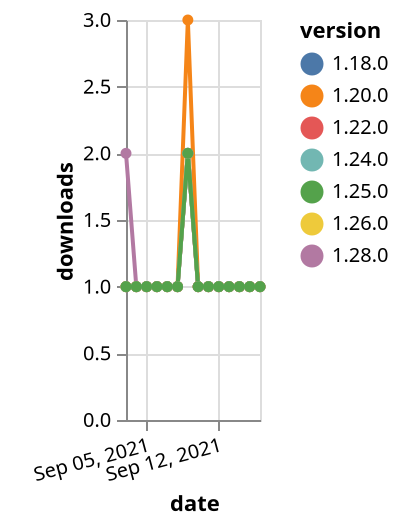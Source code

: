 {"$schema": "https://vega.github.io/schema/vega-lite/v5.json", "description": "A simple bar chart with embedded data.", "data": {"values": [{"date": "2021-09-03", "total": 210, "delta": 1, "version": "1.18.0"}, {"date": "2021-09-04", "total": 211, "delta": 1, "version": "1.18.0"}, {"date": "2021-09-05", "total": 212, "delta": 1, "version": "1.18.0"}, {"date": "2021-09-06", "total": 213, "delta": 1, "version": "1.18.0"}, {"date": "2021-09-07", "total": 214, "delta": 1, "version": "1.18.0"}, {"date": "2021-09-08", "total": 215, "delta": 1, "version": "1.18.0"}, {"date": "2021-09-09", "total": 217, "delta": 2, "version": "1.18.0"}, {"date": "2021-09-10", "total": 218, "delta": 1, "version": "1.18.0"}, {"date": "2021-09-11", "total": 219, "delta": 1, "version": "1.18.0"}, {"date": "2021-09-12", "total": 220, "delta": 1, "version": "1.18.0"}, {"date": "2021-09-13", "total": 221, "delta": 1, "version": "1.18.0"}, {"date": "2021-09-14", "total": 222, "delta": 1, "version": "1.18.0"}, {"date": "2021-09-15", "total": 223, "delta": 1, "version": "1.18.0"}, {"date": "2021-09-16", "total": 224, "delta": 1, "version": "1.18.0"}, {"date": "2021-09-03", "total": 175, "delta": 1, "version": "1.22.0"}, {"date": "2021-09-04", "total": 176, "delta": 1, "version": "1.22.0"}, {"date": "2021-09-05", "total": 177, "delta": 1, "version": "1.22.0"}, {"date": "2021-09-06", "total": 178, "delta": 1, "version": "1.22.0"}, {"date": "2021-09-07", "total": 179, "delta": 1, "version": "1.22.0"}, {"date": "2021-09-08", "total": 180, "delta": 1, "version": "1.22.0"}, {"date": "2021-09-09", "total": 182, "delta": 2, "version": "1.22.0"}, {"date": "2021-09-10", "total": 183, "delta": 1, "version": "1.22.0"}, {"date": "2021-09-11", "total": 184, "delta": 1, "version": "1.22.0"}, {"date": "2021-09-12", "total": 185, "delta": 1, "version": "1.22.0"}, {"date": "2021-09-13", "total": 186, "delta": 1, "version": "1.22.0"}, {"date": "2021-09-14", "total": 187, "delta": 1, "version": "1.22.0"}, {"date": "2021-09-15", "total": 188, "delta": 1, "version": "1.22.0"}, {"date": "2021-09-16", "total": 189, "delta": 1, "version": "1.22.0"}, {"date": "2021-09-03", "total": 119, "delta": 2, "version": "1.28.0"}, {"date": "2021-09-04", "total": 120, "delta": 1, "version": "1.28.0"}, {"date": "2021-09-05", "total": 121, "delta": 1, "version": "1.28.0"}, {"date": "2021-09-06", "total": 122, "delta": 1, "version": "1.28.0"}, {"date": "2021-09-07", "total": 123, "delta": 1, "version": "1.28.0"}, {"date": "2021-09-08", "total": 124, "delta": 1, "version": "1.28.0"}, {"date": "2021-09-09", "total": 126, "delta": 2, "version": "1.28.0"}, {"date": "2021-09-10", "total": 127, "delta": 1, "version": "1.28.0"}, {"date": "2021-09-11", "total": 128, "delta": 1, "version": "1.28.0"}, {"date": "2021-09-12", "total": 129, "delta": 1, "version": "1.28.0"}, {"date": "2021-09-13", "total": 130, "delta": 1, "version": "1.28.0"}, {"date": "2021-09-14", "total": 131, "delta": 1, "version": "1.28.0"}, {"date": "2021-09-15", "total": 132, "delta": 1, "version": "1.28.0"}, {"date": "2021-09-16", "total": 133, "delta": 1, "version": "1.28.0"}, {"date": "2021-09-03", "total": 165, "delta": 1, "version": "1.26.0"}, {"date": "2021-09-04", "total": 166, "delta": 1, "version": "1.26.0"}, {"date": "2021-09-05", "total": 167, "delta": 1, "version": "1.26.0"}, {"date": "2021-09-06", "total": 168, "delta": 1, "version": "1.26.0"}, {"date": "2021-09-07", "total": 169, "delta": 1, "version": "1.26.0"}, {"date": "2021-09-08", "total": 170, "delta": 1, "version": "1.26.0"}, {"date": "2021-09-09", "total": 172, "delta": 2, "version": "1.26.0"}, {"date": "2021-09-10", "total": 173, "delta": 1, "version": "1.26.0"}, {"date": "2021-09-11", "total": 174, "delta": 1, "version": "1.26.0"}, {"date": "2021-09-12", "total": 175, "delta": 1, "version": "1.26.0"}, {"date": "2021-09-13", "total": 176, "delta": 1, "version": "1.26.0"}, {"date": "2021-09-14", "total": 177, "delta": 1, "version": "1.26.0"}, {"date": "2021-09-15", "total": 178, "delta": 1, "version": "1.26.0"}, {"date": "2021-09-16", "total": 179, "delta": 1, "version": "1.26.0"}, {"date": "2021-09-03", "total": 293, "delta": 1, "version": "1.20.0"}, {"date": "2021-09-04", "total": 294, "delta": 1, "version": "1.20.0"}, {"date": "2021-09-05", "total": 295, "delta": 1, "version": "1.20.0"}, {"date": "2021-09-06", "total": 296, "delta": 1, "version": "1.20.0"}, {"date": "2021-09-07", "total": 297, "delta": 1, "version": "1.20.0"}, {"date": "2021-09-08", "total": 298, "delta": 1, "version": "1.20.0"}, {"date": "2021-09-09", "total": 301, "delta": 3, "version": "1.20.0"}, {"date": "2021-09-10", "total": 302, "delta": 1, "version": "1.20.0"}, {"date": "2021-09-11", "total": 303, "delta": 1, "version": "1.20.0"}, {"date": "2021-09-12", "total": 304, "delta": 1, "version": "1.20.0"}, {"date": "2021-09-13", "total": 305, "delta": 1, "version": "1.20.0"}, {"date": "2021-09-14", "total": 306, "delta": 1, "version": "1.20.0"}, {"date": "2021-09-15", "total": 307, "delta": 1, "version": "1.20.0"}, {"date": "2021-09-16", "total": 308, "delta": 1, "version": "1.20.0"}, {"date": "2021-09-03", "total": 148, "delta": 1, "version": "1.24.0"}, {"date": "2021-09-04", "total": 149, "delta": 1, "version": "1.24.0"}, {"date": "2021-09-05", "total": 150, "delta": 1, "version": "1.24.0"}, {"date": "2021-09-06", "total": 151, "delta": 1, "version": "1.24.0"}, {"date": "2021-09-07", "total": 152, "delta": 1, "version": "1.24.0"}, {"date": "2021-09-08", "total": 153, "delta": 1, "version": "1.24.0"}, {"date": "2021-09-09", "total": 155, "delta": 2, "version": "1.24.0"}, {"date": "2021-09-10", "total": 156, "delta": 1, "version": "1.24.0"}, {"date": "2021-09-11", "total": 157, "delta": 1, "version": "1.24.0"}, {"date": "2021-09-12", "total": 158, "delta": 1, "version": "1.24.0"}, {"date": "2021-09-13", "total": 159, "delta": 1, "version": "1.24.0"}, {"date": "2021-09-14", "total": 160, "delta": 1, "version": "1.24.0"}, {"date": "2021-09-15", "total": 161, "delta": 1, "version": "1.24.0"}, {"date": "2021-09-16", "total": 162, "delta": 1, "version": "1.24.0"}, {"date": "2021-09-03", "total": 133, "delta": 1, "version": "1.25.0"}, {"date": "2021-09-04", "total": 134, "delta": 1, "version": "1.25.0"}, {"date": "2021-09-05", "total": 135, "delta": 1, "version": "1.25.0"}, {"date": "2021-09-06", "total": 136, "delta": 1, "version": "1.25.0"}, {"date": "2021-09-07", "total": 137, "delta": 1, "version": "1.25.0"}, {"date": "2021-09-08", "total": 138, "delta": 1, "version": "1.25.0"}, {"date": "2021-09-09", "total": 140, "delta": 2, "version": "1.25.0"}, {"date": "2021-09-10", "total": 141, "delta": 1, "version": "1.25.0"}, {"date": "2021-09-11", "total": 142, "delta": 1, "version": "1.25.0"}, {"date": "2021-09-12", "total": 143, "delta": 1, "version": "1.25.0"}, {"date": "2021-09-13", "total": 144, "delta": 1, "version": "1.25.0"}, {"date": "2021-09-14", "total": 145, "delta": 1, "version": "1.25.0"}, {"date": "2021-09-15", "total": 146, "delta": 1, "version": "1.25.0"}, {"date": "2021-09-16", "total": 147, "delta": 1, "version": "1.25.0"}]}, "width": "container", "mark": {"type": "line", "point": {"filled": true}}, "encoding": {"x": {"field": "date", "type": "temporal", "timeUnit": "yearmonthdate", "title": "date", "axis": {"labelAngle": -15}}, "y": {"field": "delta", "type": "quantitative", "title": "downloads"}, "color": {"field": "version", "type": "nominal"}, "tooltip": {"field": "delta"}}}